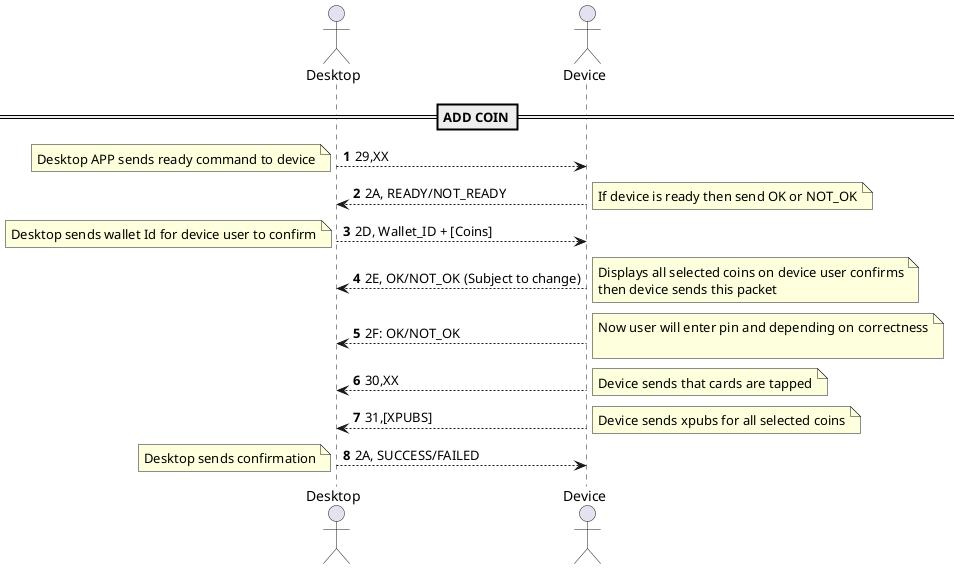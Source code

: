 @startuml
autonumber
actor Desktop
actor Device

==ADD COIN==

autonumber
Desktop-->Device: 29,XX
note Left: Desktop APP sends ready command to device

Device-->Desktop: 2A, READY/NOT_READY
note Right: If device is ready then send OK or NOT_OK

Desktop-->Device: 2D, Wallet_ID + [Coins]
note Left: Desktop sends wallet Id for device user to confirm

Device-->Desktop: 2E, OK/NOT_OK (Subject to change)
note Right: Displays all selected coins on device user confirms\nthen device sends this packet

Device-->Desktop: 2F: OK/NOT_OK
note Right: Now user will enter pin and depending on correctness\n

Device-->Desktop: 30,XX
note Right: Device sends that cards are tapped

Device-->Desktop: 31,[XPUBS]
note Right: Device sends xpubs for all selected coins

Desktop-->Device: 2A, SUCCESS/FAILED
note Left: Desktop sends confirmation

@enduml